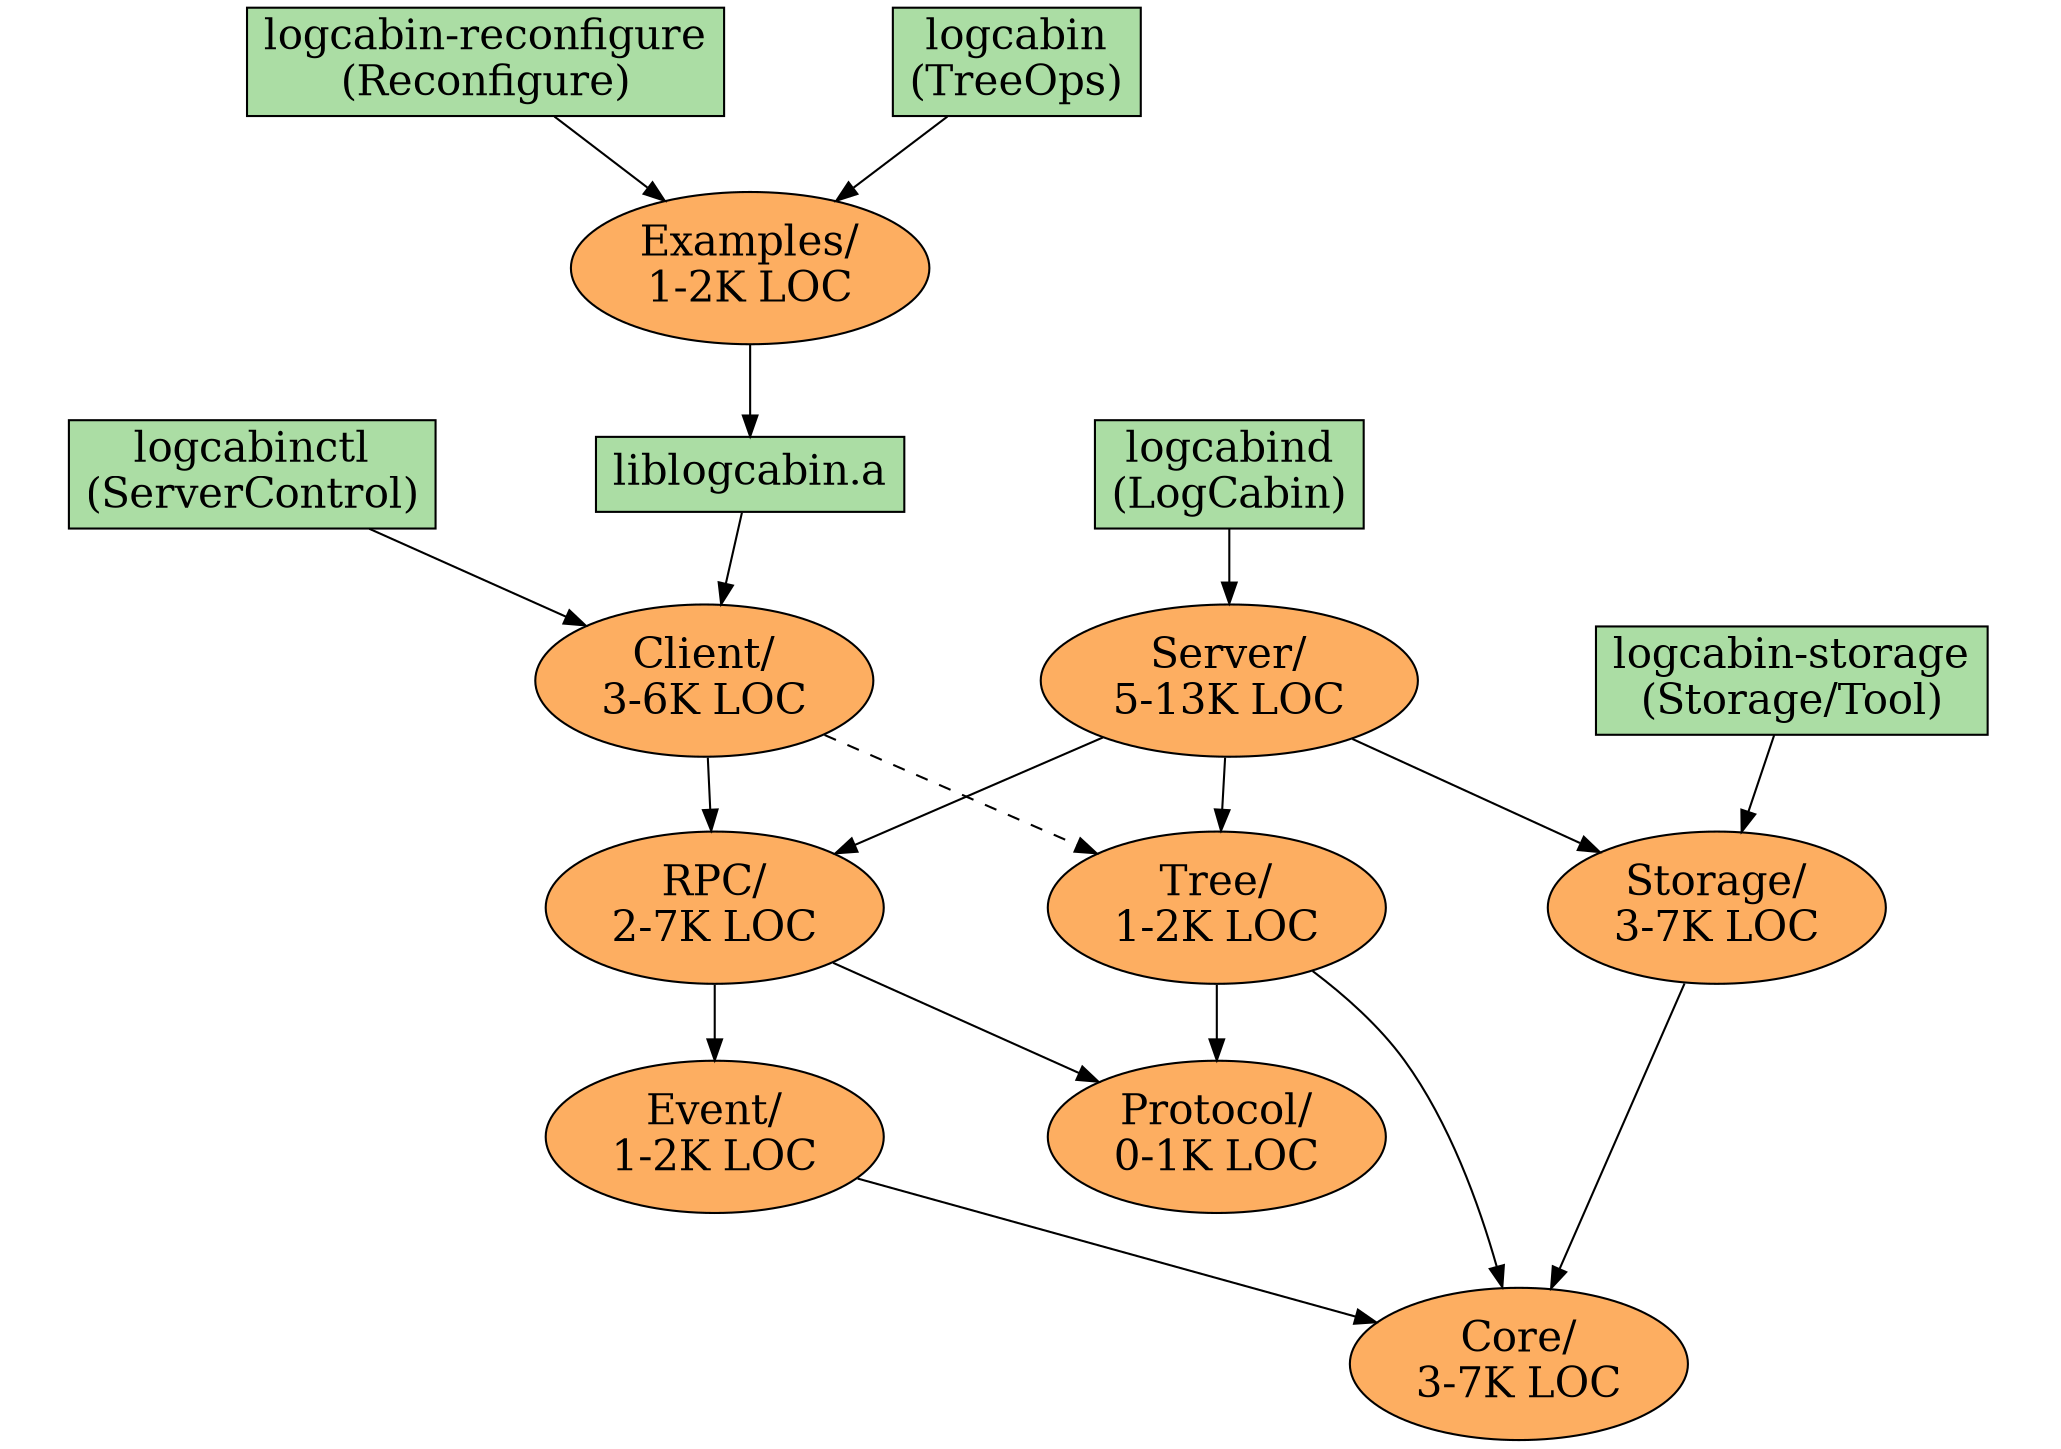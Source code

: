 digraph dependencies {

ratio=.7;
fontname="Mono";

// Directories
// LOC are "total" and "SLOC for non-test files" according to
// logcabin/scripts/loc.sh, last updated 2015-07-17
node [shape="ellipse", style="filled", fillcolor="#fdae61", fontsize=20];
Client [label="Client/\n3-6K LOC"];
Core [label="Core/\n3-7K LOC"];
Event [label="Event/\n1-2K LOC"];
Examples [label="Examples/\n1-2K LOC"];
Protocol [label="Protocol/\n0-1K LOC"];
RPC [label="RPC/\n2-7K LOC"];
Server [label="Server/\n5-13K LOC"];
Storage [label="Storage/\n3-7K LOC"];
Tree [label="Tree/\n1-2K LOC"];

// Binaries
node [shape="box", style="filled", fillcolor="#abdda4"];
ClientLib [label="liblogcabin.a"];
Main [label="logcabind\n(LogCabin)"];
Reconfigure [label="logcabin-reconfigure\n(Reconfigure)"];
ServerControl [label="logcabinctl\n(ServerControl)"];
StorageTool [label="logcabin-storage\n(Storage/Tool)"];
TreeOps [label="logcabin\n(TreeOps)"];

// Dependencies
Client -> RPC;
Client -> Tree [style="dashed", weight=.5];
Event -> Core;
Examples -> ClientLib;
RPC -> Event;
RPC -> Protocol;
Server -> RPC;
Server -> Storage;
Server -> Tree;
Storage -> Core;
Tree -> Core;
Tree -> Protocol;

// Binary locations
ClientLib -> Client;
Main -> Server;
Reconfigure -> Examples;
ServerControl -> Client;
StorageTool -> Storage;
TreeOps -> Examples;

} // must be last line in file for Makefile
